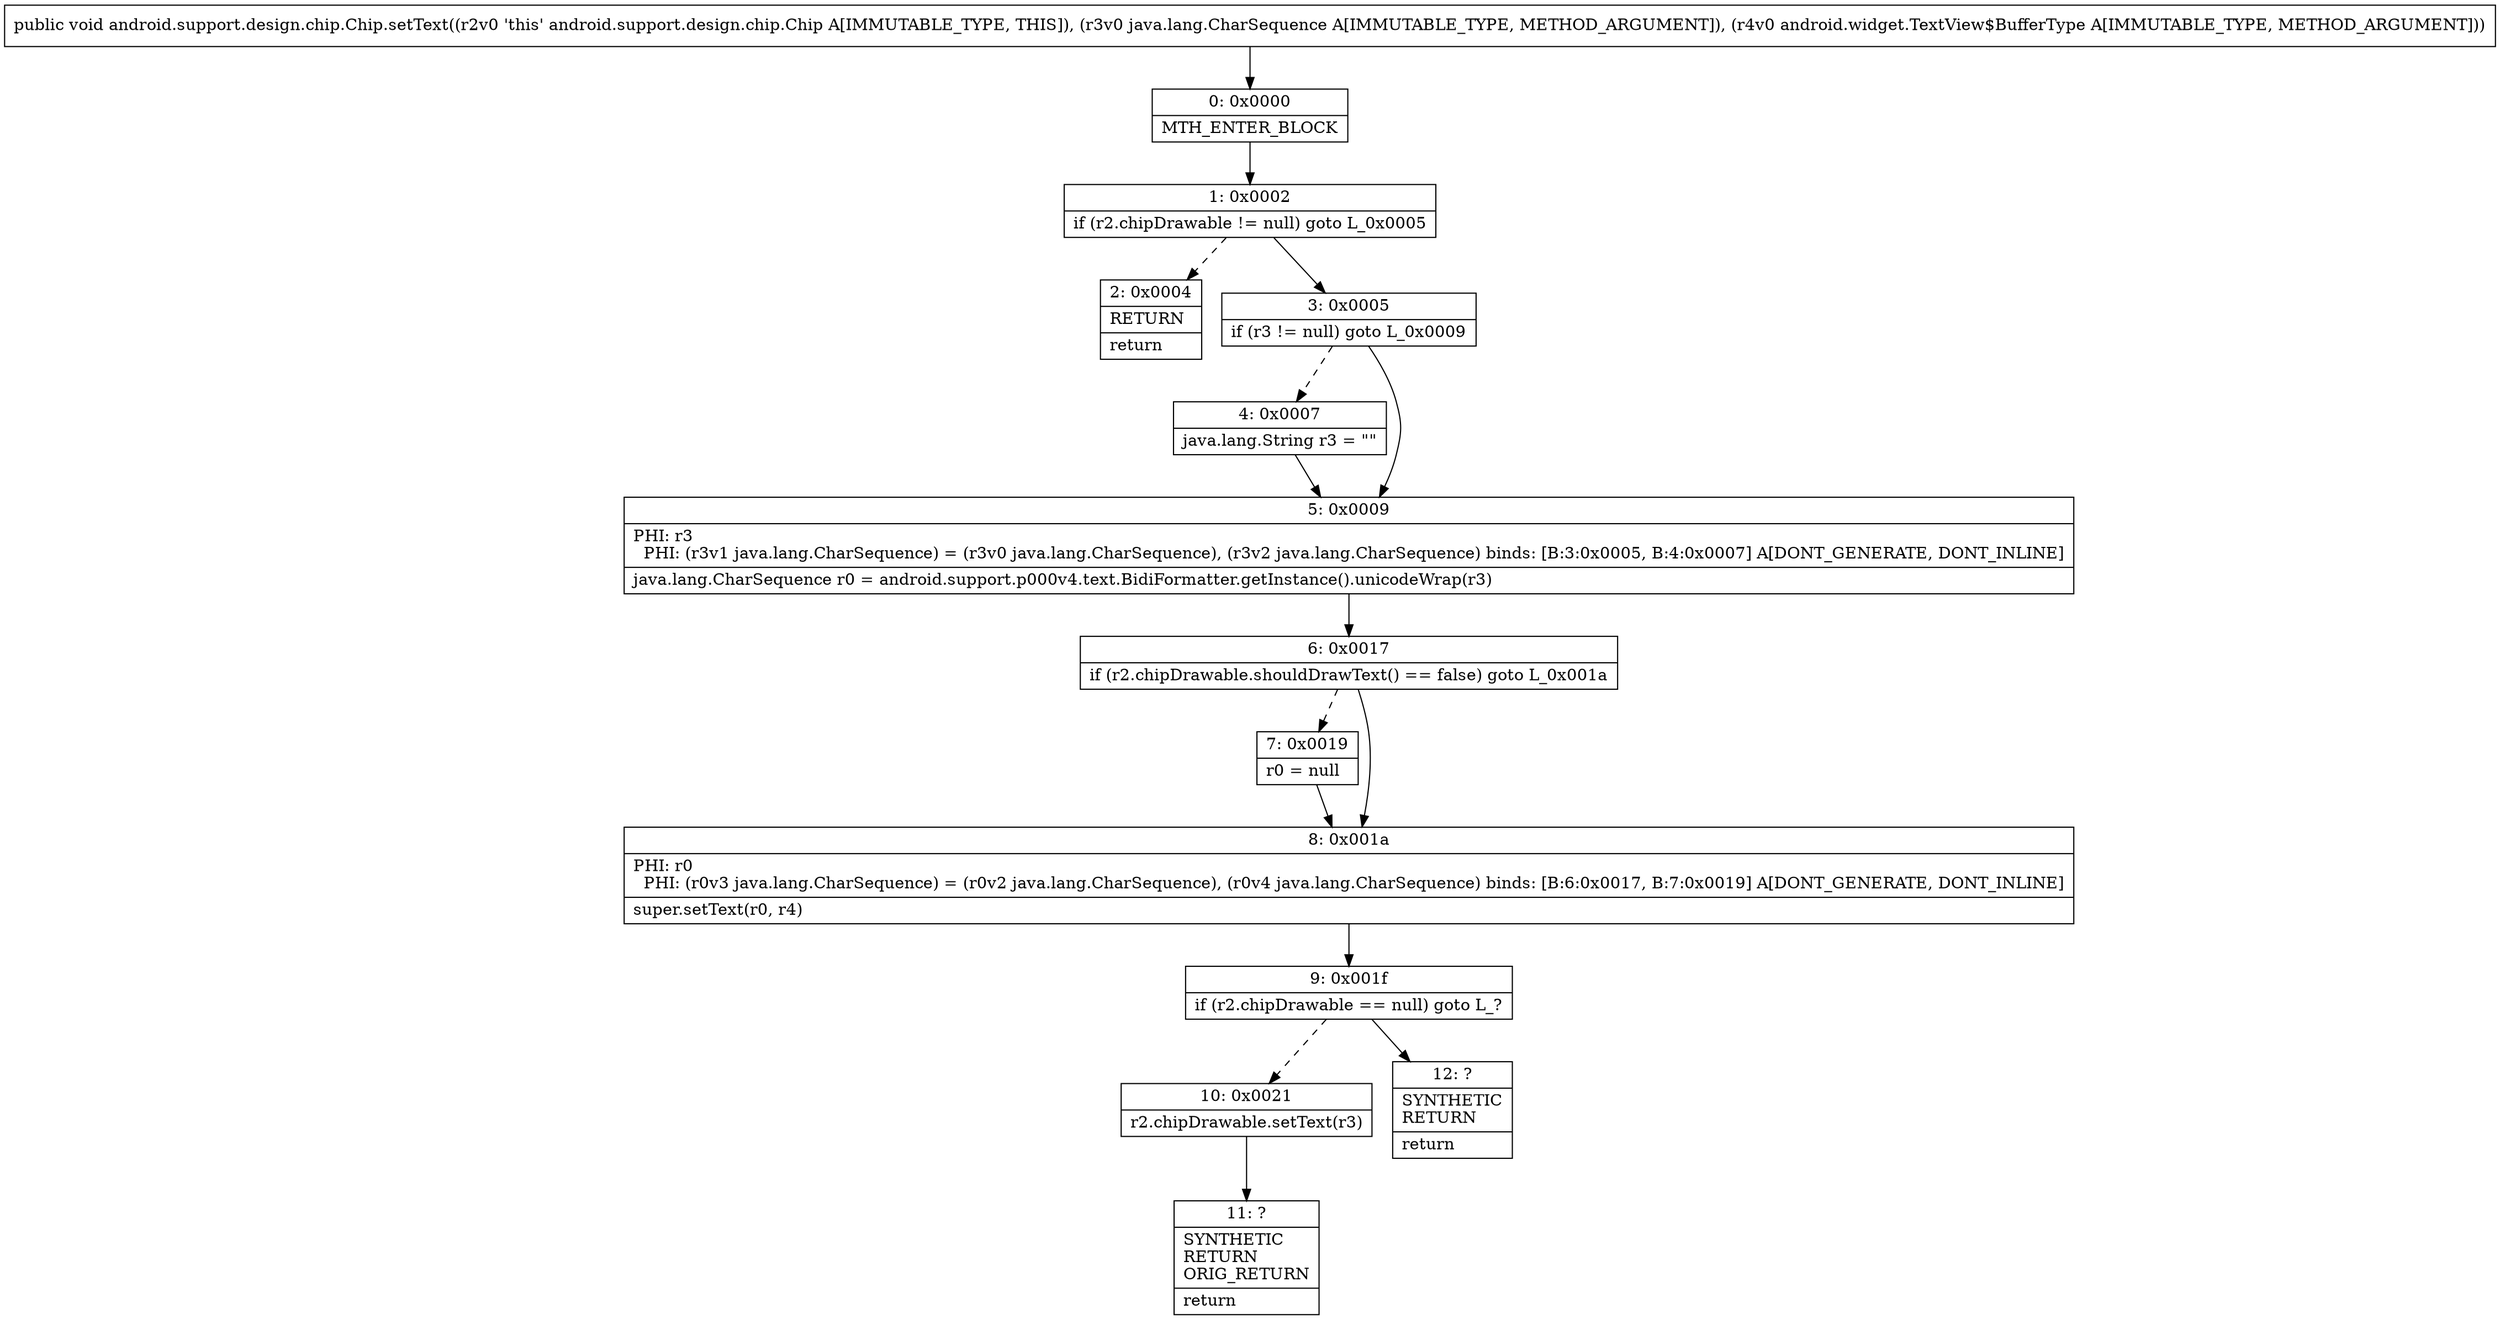 digraph "CFG forandroid.support.design.chip.Chip.setText(Ljava\/lang\/CharSequence;Landroid\/widget\/TextView$BufferType;)V" {
Node_0 [shape=record,label="{0\:\ 0x0000|MTH_ENTER_BLOCK\l}"];
Node_1 [shape=record,label="{1\:\ 0x0002|if (r2.chipDrawable != null) goto L_0x0005\l}"];
Node_2 [shape=record,label="{2\:\ 0x0004|RETURN\l|return\l}"];
Node_3 [shape=record,label="{3\:\ 0x0005|if (r3 != null) goto L_0x0009\l}"];
Node_4 [shape=record,label="{4\:\ 0x0007|java.lang.String r3 = \"\"\l}"];
Node_5 [shape=record,label="{5\:\ 0x0009|PHI: r3 \l  PHI: (r3v1 java.lang.CharSequence) = (r3v0 java.lang.CharSequence), (r3v2 java.lang.CharSequence) binds: [B:3:0x0005, B:4:0x0007] A[DONT_GENERATE, DONT_INLINE]\l|java.lang.CharSequence r0 = android.support.p000v4.text.BidiFormatter.getInstance().unicodeWrap(r3)\l}"];
Node_6 [shape=record,label="{6\:\ 0x0017|if (r2.chipDrawable.shouldDrawText() == false) goto L_0x001a\l}"];
Node_7 [shape=record,label="{7\:\ 0x0019|r0 = null\l}"];
Node_8 [shape=record,label="{8\:\ 0x001a|PHI: r0 \l  PHI: (r0v3 java.lang.CharSequence) = (r0v2 java.lang.CharSequence), (r0v4 java.lang.CharSequence) binds: [B:6:0x0017, B:7:0x0019] A[DONT_GENERATE, DONT_INLINE]\l|super.setText(r0, r4)\l}"];
Node_9 [shape=record,label="{9\:\ 0x001f|if (r2.chipDrawable == null) goto L_?\l}"];
Node_10 [shape=record,label="{10\:\ 0x0021|r2.chipDrawable.setText(r3)\l}"];
Node_11 [shape=record,label="{11\:\ ?|SYNTHETIC\lRETURN\lORIG_RETURN\l|return\l}"];
Node_12 [shape=record,label="{12\:\ ?|SYNTHETIC\lRETURN\l|return\l}"];
MethodNode[shape=record,label="{public void android.support.design.chip.Chip.setText((r2v0 'this' android.support.design.chip.Chip A[IMMUTABLE_TYPE, THIS]), (r3v0 java.lang.CharSequence A[IMMUTABLE_TYPE, METHOD_ARGUMENT]), (r4v0 android.widget.TextView$BufferType A[IMMUTABLE_TYPE, METHOD_ARGUMENT])) }"];
MethodNode -> Node_0;
Node_0 -> Node_1;
Node_1 -> Node_2[style=dashed];
Node_1 -> Node_3;
Node_3 -> Node_4[style=dashed];
Node_3 -> Node_5;
Node_4 -> Node_5;
Node_5 -> Node_6;
Node_6 -> Node_7[style=dashed];
Node_6 -> Node_8;
Node_7 -> Node_8;
Node_8 -> Node_9;
Node_9 -> Node_10[style=dashed];
Node_9 -> Node_12;
Node_10 -> Node_11;
}

